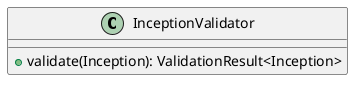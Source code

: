 @startuml

    class InceptionValidator [[InceptionValidator.html]] {
        +validate(Inception): ValidationResult<Inception>
    }

@enduml
